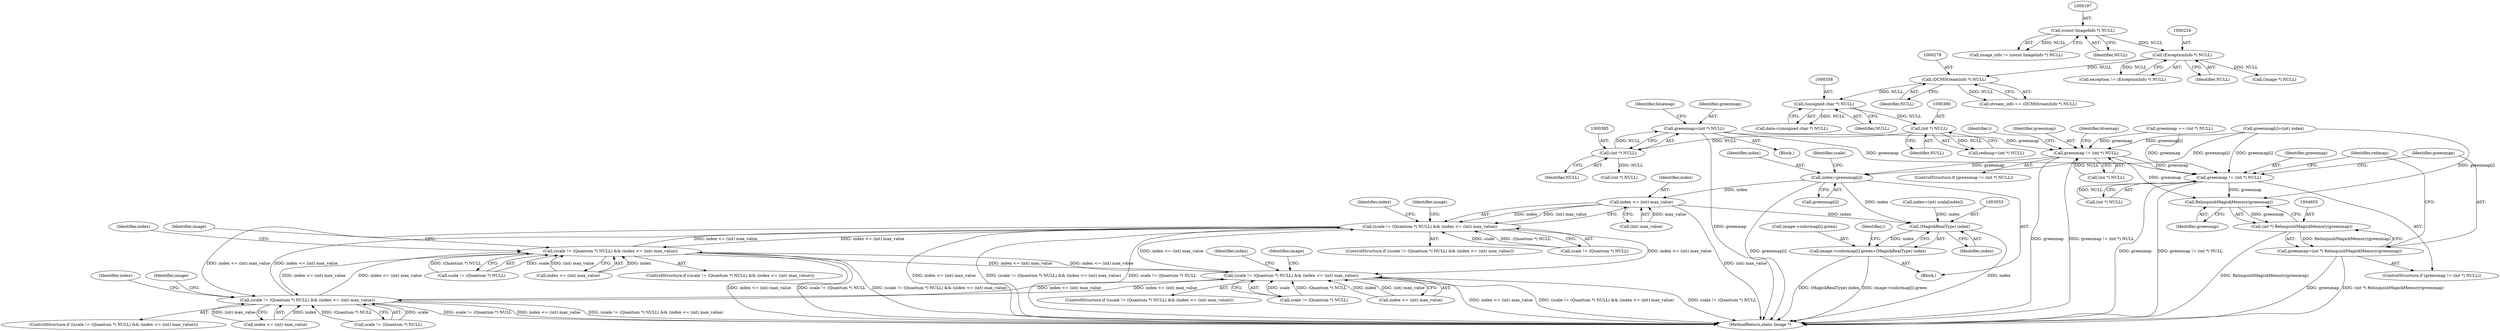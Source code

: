 digraph "0_ImageMagick_5511ef530576ed18fd636baa3bb4eda3d667665d@pointer" {
"1000382" [label="(Call,greenmap=(int *) NULL)"];
"1000384" [label="(Call,(int *) NULL)"];
"1000379" [label="(Call,(int *) NULL)"];
"1000357" [label="(Call,(unsigned char *) NULL)"];
"1000278" [label="(Call,(DCMStreamInfo *) NULL)"];
"1000223" [label="(Call,(ExceptionInfo *) NULL)"];
"1000196" [label="(Call,(const ImageInfo *) NULL)"];
"1003003" [label="(Call,greenmap != (int *) NULL)"];
"1003020" [label="(Call,index=greenmap[i])"];
"1003032" [label="(Call,index <= (int) max_value)"];
"1003026" [label="(Call,(scale != (Quantum *) NULL) && (index <= (int) max_value))"];
"1002973" [label="(Call,(scale != (Quantum *) NULL) && (index <= (int) max_value))"];
"1003079" [label="(Call,(scale != (Quantum *) NULL) && (index <= (int) max_value))"];
"1003132" [label="(Call,(scale != (Quantum *) NULL) && (index <= (int) max_value))"];
"1003052" [label="(Call,(MagickRealType) index)"];
"1003044" [label="(Call,image->colormap[i].green=(MagickRealType) index)"];
"1004647" [label="(Call,greenmap != (int *) NULL)"];
"1004656" [label="(Call,RelinquishMagickMemory(greenmap))"];
"1004654" [label="(Call,(int *) RelinquishMagickMemory(greenmap))"];
"1004652" [label="(Call,greenmap=(int *) RelinquishMagickMemory(greenmap))"];
"1000221" [label="(Call,exception != (ExceptionInfo *) NULL)"];
"1002985" [label="(Identifier,index)"];
"1003131" [label="(ControlStructure,if ((scale != (Quantum *) NULL) && (index <= (int) max_value)))"];
"1003005" [label="(Call,(int *) NULL)"];
"1003144" [label="(Identifier,index)"];
"1002974" [label="(Call,scale != (Quantum *) NULL)"];
"1003003" [label="(Call,greenmap != (int *) NULL)"];
"1003033" [label="(Identifier,index)"];
"1003085" [label="(Call,index <= (int) max_value)"];
"1003010" [label="(Identifier,i)"];
"1002973" [label="(Call,(scale != (Quantum *) NULL) && (index <= (int) max_value))"];
"1003138" [label="(Call,index <= (int) max_value)"];
"1003078" [label="(ControlStructure,if ((scale != (Quantum *) NULL) && (index <= (int) max_value)))"];
"1003079" [label="(Call,(scale != (Quantum *) NULL) && (index <= (int) max_value))"];
"1004647" [label="(Call,greenmap != (int *) NULL)"];
"1000194" [label="(Call,image_info != (const ImageInfo *) NULL)"];
"1000389" [label="(Call,(int *) NULL)"];
"1003032" [label="(Call,index <= (int) max_value)"];
"1003052" [label="(Call,(MagickRealType) index)"];
"1000223" [label="(Call,(ExceptionInfo *) NULL)"];
"1000383" [label="(Identifier,greenmap)"];
"1003004" [label="(Identifier,greenmap)"];
"1000388" [label="(Identifier,bluemap)"];
"1003133" [label="(Call,scale != (Quantum *) NULL)"];
"1004654" [label="(Call,(int *) RelinquishMagickMemory(greenmap))"];
"1003045" [label="(Call,image->colormap[i].green)"];
"1003034" [label="(Call,(int) max_value)"];
"1004677" [label="(MethodReturn,static Image *)"];
"1001881" [label="(Call,greenmap[i]=(int) index)"];
"1003057" [label="(Identifier,bluemap)"];
"1000196" [label="(Call,(const ImageInfo *) NULL)"];
"1004649" [label="(Call,(int *) NULL)"];
"1000225" [label="(Identifier,NULL)"];
"1003018" [label="(Identifier,i)"];
"1003002" [label="(ControlStructure,if (greenmap != (int *) NULL))"];
"1000359" [label="(Identifier,NULL)"];
"1000377" [label="(Call,redmap=(int *) NULL)"];
"1000379" [label="(Call,(int *) NULL)"];
"1002995" [label="(Identifier,image)"];
"1004656" [label="(Call,RelinquishMagickMemory(greenmap))"];
"1003038" [label="(Identifier,index)"];
"1003154" [label="(Identifier,image)"];
"1004653" [label="(Identifier,greenmap)"];
"1000278" [label="(Call,(DCMStreamInfo *) NULL)"];
"1003019" [label="(Block,)"];
"1004646" [label="(ControlStructure,if (greenmap != (int *) NULL))"];
"1003025" [label="(ControlStructure,if ((scale != (Quantum *) NULL) && (index <= (int) max_value)))"];
"1003027" [label="(Call,scale != (Quantum *) NULL)"];
"1002979" [label="(Call,index <= (int) max_value)"];
"1003132" [label="(Call,(scale != (Quantum *) NULL) && (index <= (int) max_value))"];
"1000198" [label="(Identifier,NULL)"];
"1003091" [label="(Identifier,index)"];
"1001825" [label="(Call,greenmap == (int *) NULL)"];
"1003020" [label="(Call,index=greenmap[i])"];
"1003101" [label="(Identifier,image)"];
"1000381" [label="(Identifier,NULL)"];
"1003028" [label="(Identifier,scale)"];
"1000280" [label="(Identifier,NULL)"];
"1000386" [label="(Identifier,NULL)"];
"1000384" [label="(Call,(int *) NULL)"];
"1003026" [label="(Call,(scale != (Quantum *) NULL) && (index <= (int) max_value))"];
"1003080" [label="(Call,scale != (Quantum *) NULL)"];
"1000355" [label="(Call,data=(unsigned char *) NULL)"];
"1003037" [label="(Call,index=(int) scale[index])"];
"1002972" [label="(ControlStructure,if ((scale != (Quantum *) NULL) && (index <= (int) max_value)))"];
"1000357" [label="(Call,(unsigned char *) NULL)"];
"1000144" [label="(Block,)"];
"1000276" [label="(Call,stream_info == (DCMStreamInfo *) NULL)"];
"1004648" [label="(Identifier,greenmap)"];
"1003054" [label="(Identifier,index)"];
"1000382" [label="(Call,greenmap=(int *) NULL)"];
"1003022" [label="(Call,greenmap[i])"];
"1003044" [label="(Call,image->colormap[i].green=(MagickRealType) index)"];
"1004652" [label="(Call,greenmap=(int *) RelinquishMagickMemory(greenmap))"];
"1000254" [label="(Call,(Image *) NULL)"];
"1004657" [label="(Identifier,greenmap)"];
"1003048" [label="(Identifier,image)"];
"1004660" [label="(Identifier,redmap)"];
"1003021" [label="(Identifier,index)"];
"1000382" -> "1000144"  [label="AST: "];
"1000382" -> "1000384"  [label="CFG: "];
"1000383" -> "1000382"  [label="AST: "];
"1000384" -> "1000382"  [label="AST: "];
"1000388" -> "1000382"  [label="CFG: "];
"1000382" -> "1004677"  [label="DDG: greenmap"];
"1000384" -> "1000382"  [label="DDG: NULL"];
"1000382" -> "1003003"  [label="DDG: greenmap"];
"1000382" -> "1004647"  [label="DDG: greenmap"];
"1000384" -> "1000386"  [label="CFG: "];
"1000385" -> "1000384"  [label="AST: "];
"1000386" -> "1000384"  [label="AST: "];
"1000379" -> "1000384"  [label="DDG: NULL"];
"1000384" -> "1000389"  [label="DDG: NULL"];
"1000379" -> "1000377"  [label="AST: "];
"1000379" -> "1000381"  [label="CFG: "];
"1000380" -> "1000379"  [label="AST: "];
"1000381" -> "1000379"  [label="AST: "];
"1000377" -> "1000379"  [label="CFG: "];
"1000379" -> "1000377"  [label="DDG: NULL"];
"1000357" -> "1000379"  [label="DDG: NULL"];
"1000357" -> "1000355"  [label="AST: "];
"1000357" -> "1000359"  [label="CFG: "];
"1000358" -> "1000357"  [label="AST: "];
"1000359" -> "1000357"  [label="AST: "];
"1000355" -> "1000357"  [label="CFG: "];
"1000357" -> "1000355"  [label="DDG: NULL"];
"1000278" -> "1000357"  [label="DDG: NULL"];
"1000278" -> "1000276"  [label="AST: "];
"1000278" -> "1000280"  [label="CFG: "];
"1000279" -> "1000278"  [label="AST: "];
"1000280" -> "1000278"  [label="AST: "];
"1000276" -> "1000278"  [label="CFG: "];
"1000278" -> "1000276"  [label="DDG: NULL"];
"1000223" -> "1000278"  [label="DDG: NULL"];
"1000223" -> "1000221"  [label="AST: "];
"1000223" -> "1000225"  [label="CFG: "];
"1000224" -> "1000223"  [label="AST: "];
"1000225" -> "1000223"  [label="AST: "];
"1000221" -> "1000223"  [label="CFG: "];
"1000223" -> "1000221"  [label="DDG: NULL"];
"1000196" -> "1000223"  [label="DDG: NULL"];
"1000223" -> "1000254"  [label="DDG: NULL"];
"1000196" -> "1000194"  [label="AST: "];
"1000196" -> "1000198"  [label="CFG: "];
"1000197" -> "1000196"  [label="AST: "];
"1000198" -> "1000196"  [label="AST: "];
"1000194" -> "1000196"  [label="CFG: "];
"1000196" -> "1000194"  [label="DDG: NULL"];
"1003003" -> "1003002"  [label="AST: "];
"1003003" -> "1003005"  [label="CFG: "];
"1003004" -> "1003003"  [label="AST: "];
"1003005" -> "1003003"  [label="AST: "];
"1003010" -> "1003003"  [label="CFG: "];
"1003057" -> "1003003"  [label="CFG: "];
"1003003" -> "1004677"  [label="DDG: greenmap"];
"1003003" -> "1004677"  [label="DDG: greenmap != (int *) NULL"];
"1001881" -> "1003003"  [label="DDG: greenmap[i]"];
"1001825" -> "1003003"  [label="DDG: greenmap"];
"1003005" -> "1003003"  [label="DDG: NULL"];
"1003003" -> "1003020"  [label="DDG: greenmap"];
"1003003" -> "1004647"  [label="DDG: greenmap"];
"1003003" -> "1004656"  [label="DDG: greenmap"];
"1003020" -> "1003019"  [label="AST: "];
"1003020" -> "1003022"  [label="CFG: "];
"1003021" -> "1003020"  [label="AST: "];
"1003022" -> "1003020"  [label="AST: "];
"1003028" -> "1003020"  [label="CFG: "];
"1003020" -> "1004677"  [label="DDG: greenmap[i]"];
"1001881" -> "1003020"  [label="DDG: greenmap[i]"];
"1003020" -> "1003032"  [label="DDG: index"];
"1003020" -> "1003052"  [label="DDG: index"];
"1003032" -> "1003026"  [label="AST: "];
"1003032" -> "1003034"  [label="CFG: "];
"1003033" -> "1003032"  [label="AST: "];
"1003034" -> "1003032"  [label="AST: "];
"1003026" -> "1003032"  [label="CFG: "];
"1003032" -> "1004677"  [label="DDG: (int) max_value"];
"1003032" -> "1003026"  [label="DDG: index"];
"1003032" -> "1003026"  [label="DDG: (int) max_value"];
"1003034" -> "1003032"  [label="DDG: max_value"];
"1003032" -> "1003052"  [label="DDG: index"];
"1003026" -> "1003025"  [label="AST: "];
"1003026" -> "1003027"  [label="CFG: "];
"1003027" -> "1003026"  [label="AST: "];
"1003038" -> "1003026"  [label="CFG: "];
"1003048" -> "1003026"  [label="CFG: "];
"1003026" -> "1004677"  [label="DDG: index <= (int) max_value"];
"1003026" -> "1004677"  [label="DDG: (scale != (Quantum *) NULL) && (index <= (int) max_value)"];
"1003026" -> "1004677"  [label="DDG: scale != (Quantum *) NULL"];
"1003026" -> "1002973"  [label="DDG: index <= (int) max_value"];
"1003027" -> "1003026"  [label="DDG: scale"];
"1003027" -> "1003026"  [label="DDG: (Quantum *) NULL"];
"1002973" -> "1003026"  [label="DDG: index <= (int) max_value"];
"1003079" -> "1003026"  [label="DDG: index <= (int) max_value"];
"1003132" -> "1003026"  [label="DDG: index <= (int) max_value"];
"1003026" -> "1003079"  [label="DDG: index <= (int) max_value"];
"1003026" -> "1003132"  [label="DDG: index <= (int) max_value"];
"1002973" -> "1002972"  [label="AST: "];
"1002973" -> "1002974"  [label="CFG: "];
"1002973" -> "1002979"  [label="CFG: "];
"1002974" -> "1002973"  [label="AST: "];
"1002979" -> "1002973"  [label="AST: "];
"1002985" -> "1002973"  [label="CFG: "];
"1002995" -> "1002973"  [label="CFG: "];
"1002973" -> "1004677"  [label="DDG: index <= (int) max_value"];
"1002973" -> "1004677"  [label="DDG: scale != (Quantum *) NULL"];
"1002973" -> "1004677"  [label="DDG: (scale != (Quantum *) NULL) && (index <= (int) max_value)"];
"1002974" -> "1002973"  [label="DDG: scale"];
"1002974" -> "1002973"  [label="DDG: (Quantum *) NULL"];
"1003079" -> "1002973"  [label="DDG: index <= (int) max_value"];
"1003132" -> "1002973"  [label="DDG: index <= (int) max_value"];
"1002979" -> "1002973"  [label="DDG: index"];
"1002979" -> "1002973"  [label="DDG: (int) max_value"];
"1002973" -> "1003079"  [label="DDG: index <= (int) max_value"];
"1002973" -> "1003132"  [label="DDG: index <= (int) max_value"];
"1003079" -> "1003078"  [label="AST: "];
"1003079" -> "1003080"  [label="CFG: "];
"1003079" -> "1003085"  [label="CFG: "];
"1003080" -> "1003079"  [label="AST: "];
"1003085" -> "1003079"  [label="AST: "];
"1003091" -> "1003079"  [label="CFG: "];
"1003101" -> "1003079"  [label="CFG: "];
"1003079" -> "1004677"  [label="DDG: scale != (Quantum *) NULL"];
"1003079" -> "1004677"  [label="DDG: index <= (int) max_value"];
"1003079" -> "1004677"  [label="DDG: (scale != (Quantum *) NULL) && (index <= (int) max_value)"];
"1003080" -> "1003079"  [label="DDG: scale"];
"1003080" -> "1003079"  [label="DDG: (Quantum *) NULL"];
"1003132" -> "1003079"  [label="DDG: index <= (int) max_value"];
"1003085" -> "1003079"  [label="DDG: index"];
"1003085" -> "1003079"  [label="DDG: (int) max_value"];
"1003079" -> "1003132"  [label="DDG: index <= (int) max_value"];
"1003132" -> "1003131"  [label="AST: "];
"1003132" -> "1003133"  [label="CFG: "];
"1003132" -> "1003138"  [label="CFG: "];
"1003133" -> "1003132"  [label="AST: "];
"1003138" -> "1003132"  [label="AST: "];
"1003144" -> "1003132"  [label="CFG: "];
"1003154" -> "1003132"  [label="CFG: "];
"1003132" -> "1004677"  [label="DDG: (scale != (Quantum *) NULL) && (index <= (int) max_value)"];
"1003132" -> "1004677"  [label="DDG: scale != (Quantum *) NULL"];
"1003132" -> "1004677"  [label="DDG: index <= (int) max_value"];
"1003133" -> "1003132"  [label="DDG: scale"];
"1003133" -> "1003132"  [label="DDG: (Quantum *) NULL"];
"1003138" -> "1003132"  [label="DDG: index"];
"1003138" -> "1003132"  [label="DDG: (int) max_value"];
"1003052" -> "1003044"  [label="AST: "];
"1003052" -> "1003054"  [label="CFG: "];
"1003053" -> "1003052"  [label="AST: "];
"1003054" -> "1003052"  [label="AST: "];
"1003044" -> "1003052"  [label="CFG: "];
"1003052" -> "1004677"  [label="DDG: index"];
"1003052" -> "1003044"  [label="DDG: index"];
"1003037" -> "1003052"  [label="DDG: index"];
"1003044" -> "1003019"  [label="AST: "];
"1003045" -> "1003044"  [label="AST: "];
"1003018" -> "1003044"  [label="CFG: "];
"1003044" -> "1004677"  [label="DDG: (MagickRealType) index"];
"1003044" -> "1004677"  [label="DDG: image->colormap[i].green"];
"1004647" -> "1004646"  [label="AST: "];
"1004647" -> "1004649"  [label="CFG: "];
"1004648" -> "1004647"  [label="AST: "];
"1004649" -> "1004647"  [label="AST: "];
"1004653" -> "1004647"  [label="CFG: "];
"1004660" -> "1004647"  [label="CFG: "];
"1004647" -> "1004677"  [label="DDG: greenmap"];
"1004647" -> "1004677"  [label="DDG: greenmap != (int *) NULL"];
"1001881" -> "1004647"  [label="DDG: greenmap[i]"];
"1001825" -> "1004647"  [label="DDG: greenmap"];
"1004649" -> "1004647"  [label="DDG: NULL"];
"1004647" -> "1004656"  [label="DDG: greenmap"];
"1004656" -> "1004654"  [label="AST: "];
"1004656" -> "1004657"  [label="CFG: "];
"1004657" -> "1004656"  [label="AST: "];
"1004654" -> "1004656"  [label="CFG: "];
"1004656" -> "1004654"  [label="DDG: greenmap"];
"1001881" -> "1004656"  [label="DDG: greenmap[i]"];
"1004654" -> "1004652"  [label="AST: "];
"1004655" -> "1004654"  [label="AST: "];
"1004652" -> "1004654"  [label="CFG: "];
"1004654" -> "1004677"  [label="DDG: RelinquishMagickMemory(greenmap)"];
"1004654" -> "1004652"  [label="DDG: RelinquishMagickMemory(greenmap)"];
"1004652" -> "1004646"  [label="AST: "];
"1004653" -> "1004652"  [label="AST: "];
"1004660" -> "1004652"  [label="CFG: "];
"1004652" -> "1004677"  [label="DDG: greenmap"];
"1004652" -> "1004677"  [label="DDG: (int *) RelinquishMagickMemory(greenmap)"];
}
